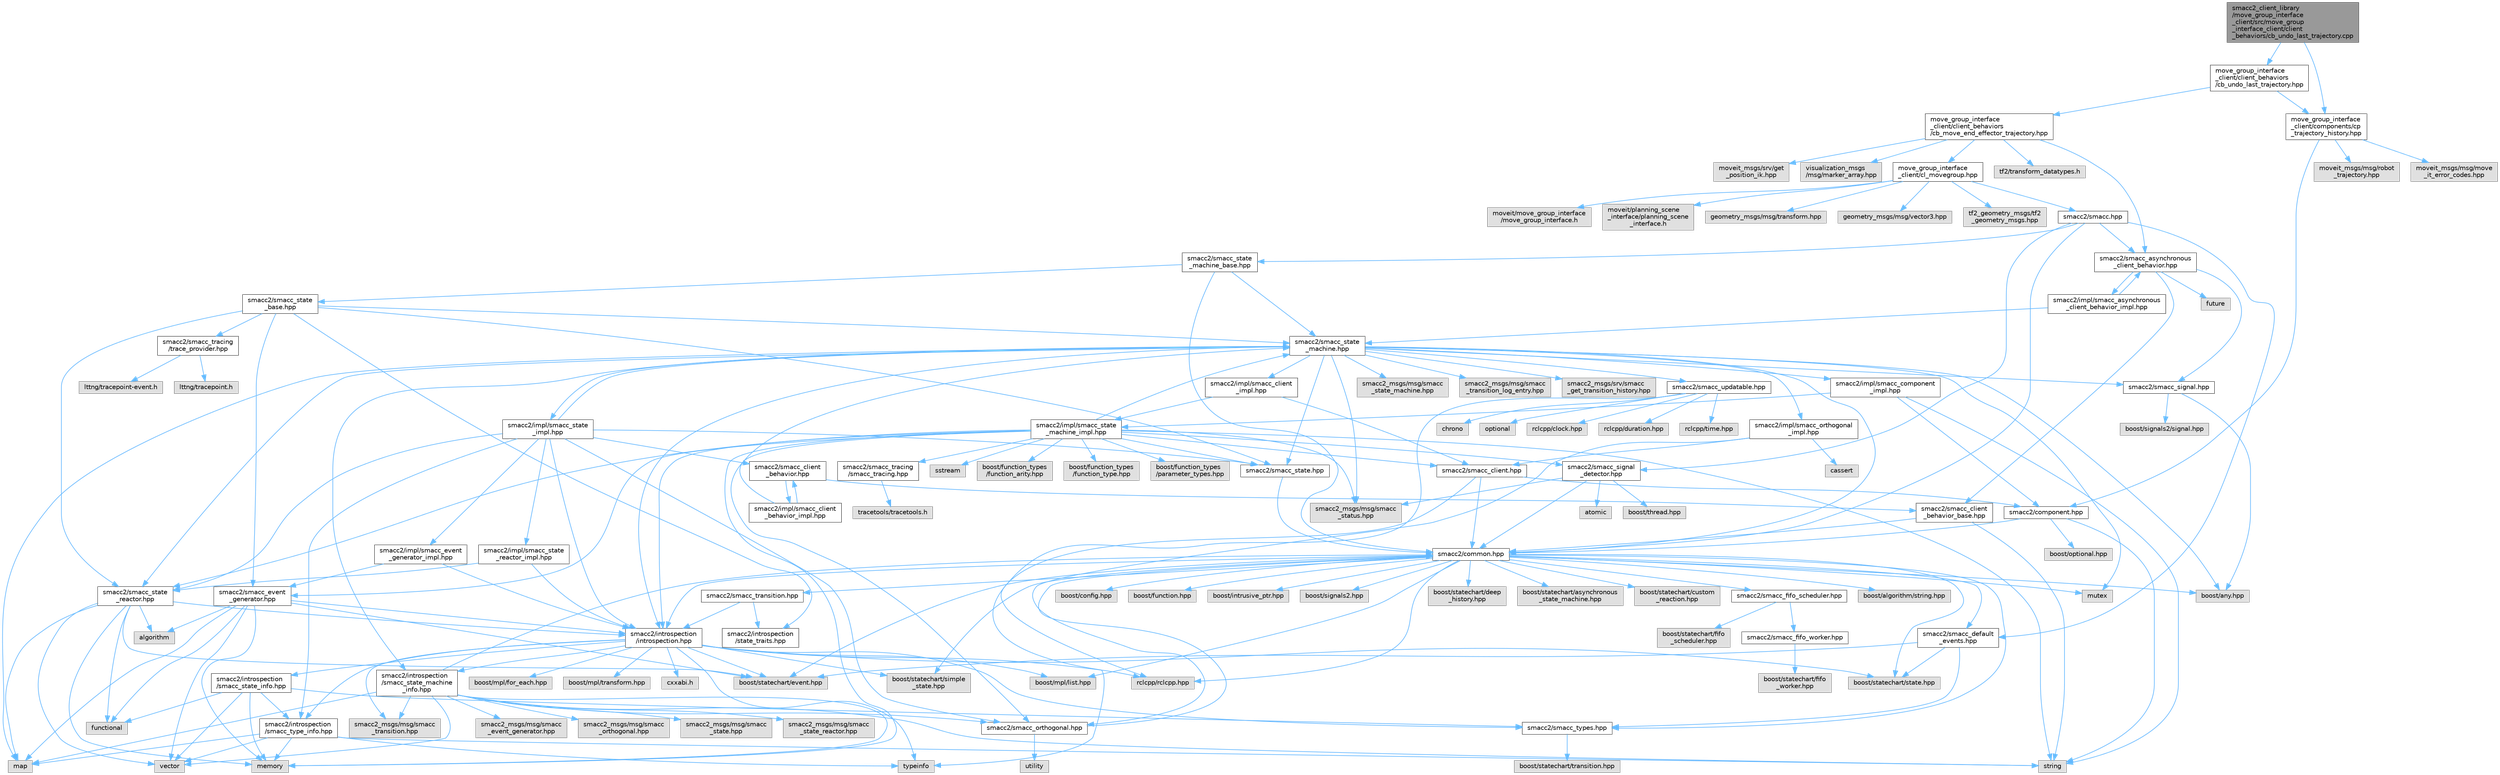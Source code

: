 digraph "smacc2_client_library/move_group_interface_client/src/move_group_interface_client/client_behaviors/cb_undo_last_trajectory.cpp"
{
 // LATEX_PDF_SIZE
  bgcolor="transparent";
  edge [fontname=Helvetica,fontsize=10,labelfontname=Helvetica,labelfontsize=10];
  node [fontname=Helvetica,fontsize=10,shape=box,height=0.2,width=0.4];
  Node1 [label="smacc2_client_library\l/move_group_interface\l_client/src/move_group\l_interface_client/client\l_behaviors/cb_undo_last_trajectory.cpp",height=0.2,width=0.4,color="gray40", fillcolor="grey60", style="filled", fontcolor="black",tooltip=" "];
  Node1 -> Node2 [color="steelblue1",style="solid"];
  Node2 [label="move_group_interface\l_client/client_behaviors\l/cb_undo_last_trajectory.hpp",height=0.2,width=0.4,color="grey40", fillcolor="white", style="filled",URL="$cb__undo__last__trajectory_8hpp.html",tooltip=" "];
  Node2 -> Node3 [color="steelblue1",style="solid"];
  Node3 [label="move_group_interface\l_client/client_behaviors\l/cb_move_end_effector_trajectory.hpp",height=0.2,width=0.4,color="grey40", fillcolor="white", style="filled",URL="$cb__move__end__effector__trajectory_8hpp.html",tooltip=" "];
  Node3 -> Node4 [color="steelblue1",style="solid"];
  Node4 [label="tf2/transform_datatypes.h",height=0.2,width=0.4,color="grey60", fillcolor="#E0E0E0", style="filled",tooltip=" "];
  Node3 -> Node5 [color="steelblue1",style="solid"];
  Node5 [label="move_group_interface\l_client/cl_movegroup.hpp",height=0.2,width=0.4,color="grey40", fillcolor="white", style="filled",URL="$cl__movegroup_8hpp.html",tooltip=" "];
  Node5 -> Node6 [color="steelblue1",style="solid"];
  Node6 [label="smacc2/smacc.hpp",height=0.2,width=0.4,color="grey40", fillcolor="white", style="filled",URL="$smacc_8hpp.html",tooltip=" "];
  Node6 -> Node7 [color="steelblue1",style="solid"];
  Node7 [label="smacc2/common.hpp",height=0.2,width=0.4,color="grey40", fillcolor="white", style="filled",URL="$include_2smacc2_2common_8hpp.html",tooltip=" "];
  Node7 -> Node8 [color="steelblue1",style="solid"];
  Node8 [label="boost/statechart/asynchronous\l_state_machine.hpp",height=0.2,width=0.4,color="grey60", fillcolor="#E0E0E0", style="filled",tooltip=" "];
  Node7 -> Node9 [color="steelblue1",style="solid"];
  Node9 [label="boost/statechart/custom\l_reaction.hpp",height=0.2,width=0.4,color="grey60", fillcolor="#E0E0E0", style="filled",tooltip=" "];
  Node7 -> Node10 [color="steelblue1",style="solid"];
  Node10 [label="boost/statechart/deep\l_history.hpp",height=0.2,width=0.4,color="grey60", fillcolor="#E0E0E0", style="filled",tooltip=" "];
  Node7 -> Node11 [color="steelblue1",style="solid"];
  Node11 [label="boost/statechart/event.hpp",height=0.2,width=0.4,color="grey60", fillcolor="#E0E0E0", style="filled",tooltip=" "];
  Node7 -> Node12 [color="steelblue1",style="solid"];
  Node12 [label="boost/statechart/simple\l_state.hpp",height=0.2,width=0.4,color="grey60", fillcolor="#E0E0E0", style="filled",tooltip=" "];
  Node7 -> Node13 [color="steelblue1",style="solid"];
  Node13 [label="boost/statechart/state.hpp",height=0.2,width=0.4,color="grey60", fillcolor="#E0E0E0", style="filled",tooltip=" "];
  Node7 -> Node14 [color="steelblue1",style="solid"];
  Node14 [label="boost/algorithm/string.hpp",height=0.2,width=0.4,color="grey60", fillcolor="#E0E0E0", style="filled",tooltip=" "];
  Node7 -> Node15 [color="steelblue1",style="solid"];
  Node15 [label="boost/any.hpp",height=0.2,width=0.4,color="grey60", fillcolor="#E0E0E0", style="filled",tooltip=" "];
  Node7 -> Node16 [color="steelblue1",style="solid"];
  Node16 [label="boost/config.hpp",height=0.2,width=0.4,color="grey60", fillcolor="#E0E0E0", style="filled",tooltip=" "];
  Node7 -> Node17 [color="steelblue1",style="solid"];
  Node17 [label="boost/function.hpp",height=0.2,width=0.4,color="grey60", fillcolor="#E0E0E0", style="filled",tooltip=" "];
  Node7 -> Node18 [color="steelblue1",style="solid"];
  Node18 [label="boost/intrusive_ptr.hpp",height=0.2,width=0.4,color="grey60", fillcolor="#E0E0E0", style="filled",tooltip=" "];
  Node7 -> Node19 [color="steelblue1",style="solid"];
  Node19 [label="boost/mpl/list.hpp",height=0.2,width=0.4,color="grey60", fillcolor="#E0E0E0", style="filled",tooltip=" "];
  Node7 -> Node20 [color="steelblue1",style="solid"];
  Node20 [label="boost/signals2.hpp",height=0.2,width=0.4,color="grey60", fillcolor="#E0E0E0", style="filled",tooltip=" "];
  Node7 -> Node21 [color="steelblue1",style="solid"];
  Node21 [label="mutex",height=0.2,width=0.4,color="grey60", fillcolor="#E0E0E0", style="filled",tooltip=" "];
  Node7 -> Node22 [color="steelblue1",style="solid"];
  Node22 [label="rclcpp/rclcpp.hpp",height=0.2,width=0.4,color="grey60", fillcolor="#E0E0E0", style="filled",tooltip=" "];
  Node7 -> Node23 [color="steelblue1",style="solid"];
  Node23 [label="smacc2/introspection\l/introspection.hpp",height=0.2,width=0.4,color="grey40", fillcolor="white", style="filled",URL="$introspection_8hpp.html",tooltip=" "];
  Node23 -> Node11 [color="steelblue1",style="solid"];
  Node23 -> Node12 [color="steelblue1",style="solid"];
  Node23 -> Node13 [color="steelblue1",style="solid"];
  Node23 -> Node24 [color="steelblue1",style="solid"];
  Node24 [label="boost/mpl/for_each.hpp",height=0.2,width=0.4,color="grey60", fillcolor="#E0E0E0", style="filled",tooltip=" "];
  Node23 -> Node19 [color="steelblue1",style="solid"];
  Node23 -> Node25 [color="steelblue1",style="solid"];
  Node25 [label="boost/mpl/transform.hpp",height=0.2,width=0.4,color="grey60", fillcolor="#E0E0E0", style="filled",tooltip=" "];
  Node23 -> Node22 [color="steelblue1",style="solid"];
  Node23 -> Node26 [color="steelblue1",style="solid"];
  Node26 [label="typeinfo",height=0.2,width=0.4,color="grey60", fillcolor="#E0E0E0", style="filled",tooltip=" "];
  Node23 -> Node27 [color="steelblue1",style="solid"];
  Node27 [label="smacc2/introspection\l/smacc_state_info.hpp",height=0.2,width=0.4,color="grey40", fillcolor="white", style="filled",URL="$smacc__state__info_8hpp.html",tooltip=" "];
  Node27 -> Node28 [color="steelblue1",style="solid"];
  Node28 [label="functional",height=0.2,width=0.4,color="grey60", fillcolor="#E0E0E0", style="filled",tooltip=" "];
  Node27 -> Node29 [color="steelblue1",style="solid"];
  Node29 [label="memory",height=0.2,width=0.4,color="grey60", fillcolor="#E0E0E0", style="filled",tooltip=" "];
  Node27 -> Node30 [color="steelblue1",style="solid"];
  Node30 [label="smacc2/introspection\l/smacc_type_info.hpp",height=0.2,width=0.4,color="grey40", fillcolor="white", style="filled",URL="$smacc__type__info_8hpp.html",tooltip=" "];
  Node30 -> Node31 [color="steelblue1",style="solid"];
  Node31 [label="map",height=0.2,width=0.4,color="grey60", fillcolor="#E0E0E0", style="filled",tooltip=" "];
  Node30 -> Node29 [color="steelblue1",style="solid"];
  Node30 -> Node32 [color="steelblue1",style="solid"];
  Node32 [label="string",height=0.2,width=0.4,color="grey60", fillcolor="#E0E0E0", style="filled",tooltip=" "];
  Node30 -> Node26 [color="steelblue1",style="solid"];
  Node30 -> Node33 [color="steelblue1",style="solid"];
  Node33 [label="vector",height=0.2,width=0.4,color="grey60", fillcolor="#E0E0E0", style="filled",tooltip=" "];
  Node27 -> Node34 [color="steelblue1",style="solid"];
  Node34 [label="smacc2/smacc_types.hpp",height=0.2,width=0.4,color="grey40", fillcolor="white", style="filled",URL="$smacc__types_8hpp.html",tooltip=" "];
  Node34 -> Node35 [color="steelblue1",style="solid"];
  Node35 [label="boost/statechart/transition.hpp",height=0.2,width=0.4,color="grey60", fillcolor="#E0E0E0", style="filled",tooltip=" "];
  Node27 -> Node33 [color="steelblue1",style="solid"];
  Node23 -> Node30 [color="steelblue1",style="solid"];
  Node23 -> Node34 [color="steelblue1",style="solid"];
  Node23 -> Node36 [color="steelblue1",style="solid"];
  Node36 [label="cxxabi.h",height=0.2,width=0.4,color="grey60", fillcolor="#E0E0E0", style="filled",tooltip=" "];
  Node23 -> Node37 [color="steelblue1",style="solid"];
  Node37 [label="smacc2_msgs/msg/smacc\l_transition.hpp",height=0.2,width=0.4,color="grey60", fillcolor="#E0E0E0", style="filled",tooltip=" "];
  Node23 -> Node38 [color="steelblue1",style="solid"];
  Node38 [label="smacc2/introspection\l/smacc_state_machine\l_info.hpp",height=0.2,width=0.4,color="grey40", fillcolor="white", style="filled",URL="$smacc__state__machine__info_8hpp.html",tooltip=" "];
  Node38 -> Node31 [color="steelblue1",style="solid"];
  Node38 -> Node29 [color="steelblue1",style="solid"];
  Node38 -> Node32 [color="steelblue1",style="solid"];
  Node38 -> Node33 [color="steelblue1",style="solid"];
  Node38 -> Node7 [color="steelblue1",style="solid"];
  Node38 -> Node39 [color="steelblue1",style="solid"];
  Node39 [label="smacc2/smacc_orthogonal.hpp",height=0.2,width=0.4,color="grey40", fillcolor="white", style="filled",URL="$smacc__orthogonal_8hpp.html",tooltip=" "];
  Node39 -> Node7 [color="steelblue1",style="solid"];
  Node39 -> Node40 [color="steelblue1",style="solid"];
  Node40 [label="utility",height=0.2,width=0.4,color="grey60", fillcolor="#E0E0E0", style="filled",tooltip=" "];
  Node38 -> Node41 [color="steelblue1",style="solid"];
  Node41 [label="smacc2_msgs/msg/smacc\l_event_generator.hpp",height=0.2,width=0.4,color="grey60", fillcolor="#E0E0E0", style="filled",tooltip=" "];
  Node38 -> Node42 [color="steelblue1",style="solid"];
  Node42 [label="smacc2_msgs/msg/smacc\l_orthogonal.hpp",height=0.2,width=0.4,color="grey60", fillcolor="#E0E0E0", style="filled",tooltip=" "];
  Node38 -> Node43 [color="steelblue1",style="solid"];
  Node43 [label="smacc2_msgs/msg/smacc\l_state.hpp",height=0.2,width=0.4,color="grey60", fillcolor="#E0E0E0", style="filled",tooltip=" "];
  Node38 -> Node44 [color="steelblue1",style="solid"];
  Node44 [label="smacc2_msgs/msg/smacc\l_state_reactor.hpp",height=0.2,width=0.4,color="grey60", fillcolor="#E0E0E0", style="filled",tooltip=" "];
  Node38 -> Node37 [color="steelblue1",style="solid"];
  Node7 -> Node45 [color="steelblue1",style="solid"];
  Node45 [label="smacc2/smacc_fifo_scheduler.hpp",height=0.2,width=0.4,color="grey40", fillcolor="white", style="filled",URL="$smacc__fifo__scheduler_8hpp.html",tooltip=" "];
  Node45 -> Node46 [color="steelblue1",style="solid"];
  Node46 [label="boost/statechart/fifo\l_scheduler.hpp",height=0.2,width=0.4,color="grey60", fillcolor="#E0E0E0", style="filled",tooltip=" "];
  Node45 -> Node47 [color="steelblue1",style="solid"];
  Node47 [label="smacc2/smacc_fifo_worker.hpp",height=0.2,width=0.4,color="grey40", fillcolor="white", style="filled",URL="$smacc__fifo__worker_8hpp.html",tooltip=" "];
  Node47 -> Node48 [color="steelblue1",style="solid"];
  Node48 [label="boost/statechart/fifo\l_worker.hpp",height=0.2,width=0.4,color="grey60", fillcolor="#E0E0E0", style="filled",tooltip=" "];
  Node7 -> Node34 [color="steelblue1",style="solid"];
  Node7 -> Node49 [color="steelblue1",style="solid"];
  Node49 [label="smacc2/smacc_default\l_events.hpp",height=0.2,width=0.4,color="grey40", fillcolor="white", style="filled",URL="$smacc__default__events_8hpp.html",tooltip=" "];
  Node49 -> Node34 [color="steelblue1",style="solid"];
  Node49 -> Node11 [color="steelblue1",style="solid"];
  Node49 -> Node13 [color="steelblue1",style="solid"];
  Node7 -> Node50 [color="steelblue1",style="solid"];
  Node50 [label="smacc2/smacc_transition.hpp",height=0.2,width=0.4,color="grey40", fillcolor="white", style="filled",URL="$smacc__transition_8hpp.html",tooltip=" "];
  Node50 -> Node23 [color="steelblue1",style="solid"];
  Node50 -> Node51 [color="steelblue1",style="solid"];
  Node51 [label="smacc2/introspection\l/state_traits.hpp",height=0.2,width=0.4,color="grey40", fillcolor="white", style="filled",URL="$state__traits_8hpp.html",tooltip=" "];
  Node6 -> Node52 [color="steelblue1",style="solid"];
  Node52 [label="smacc2/smacc_asynchronous\l_client_behavior.hpp",height=0.2,width=0.4,color="grey40", fillcolor="white", style="filled",URL="$smacc__asynchronous__client__behavior_8hpp.html",tooltip=" "];
  Node52 -> Node53 [color="steelblue1",style="solid"];
  Node53 [label="future",height=0.2,width=0.4,color="grey60", fillcolor="#E0E0E0", style="filled",tooltip=" "];
  Node52 -> Node54 [color="steelblue1",style="solid"];
  Node54 [label="smacc2/smacc_client\l_behavior_base.hpp",height=0.2,width=0.4,color="grey40", fillcolor="white", style="filled",URL="$smacc__client__behavior__base_8hpp.html",tooltip=" "];
  Node54 -> Node32 [color="steelblue1",style="solid"];
  Node54 -> Node7 [color="steelblue1",style="solid"];
  Node52 -> Node55 [color="steelblue1",style="solid"];
  Node55 [label="smacc2/smacc_signal.hpp",height=0.2,width=0.4,color="grey40", fillcolor="white", style="filled",URL="$smacc__signal_8hpp.html",tooltip=" "];
  Node55 -> Node15 [color="steelblue1",style="solid"];
  Node55 -> Node56 [color="steelblue1",style="solid"];
  Node56 [label="boost/signals2/signal.hpp",height=0.2,width=0.4,color="grey60", fillcolor="#E0E0E0", style="filled",tooltip=" "];
  Node52 -> Node57 [color="steelblue1",style="solid"];
  Node57 [label="smacc2/impl/smacc_asynchronous\l_client_behavior_impl.hpp",height=0.2,width=0.4,color="grey40", fillcolor="white", style="filled",URL="$smacc__asynchronous__client__behavior__impl_8hpp.html",tooltip=" "];
  Node57 -> Node52 [color="steelblue1",style="solid"];
  Node57 -> Node58 [color="steelblue1",style="solid"];
  Node58 [label="smacc2/smacc_state\l_machine.hpp",height=0.2,width=0.4,color="grey40", fillcolor="white", style="filled",URL="$smacc__state__machine_8hpp.html",tooltip=" "];
  Node58 -> Node15 [color="steelblue1",style="solid"];
  Node58 -> Node31 [color="steelblue1",style="solid"];
  Node58 -> Node21 [color="steelblue1",style="solid"];
  Node58 -> Node7 [color="steelblue1",style="solid"];
  Node58 -> Node23 [color="steelblue1",style="solid"];
  Node58 -> Node38 [color="steelblue1",style="solid"];
  Node58 -> Node55 [color="steelblue1",style="solid"];
  Node58 -> Node59 [color="steelblue1",style="solid"];
  Node59 [label="smacc2/smacc_updatable.hpp",height=0.2,width=0.4,color="grey40", fillcolor="white", style="filled",URL="$smacc__updatable_8hpp.html",tooltip=" "];
  Node59 -> Node60 [color="steelblue1",style="solid"];
  Node60 [label="chrono",height=0.2,width=0.4,color="grey60", fillcolor="#E0E0E0", style="filled",tooltip=" "];
  Node59 -> Node61 [color="steelblue1",style="solid"];
  Node61 [label="optional",height=0.2,width=0.4,color="grey60", fillcolor="#E0E0E0", style="filled",tooltip=" "];
  Node59 -> Node62 [color="steelblue1",style="solid"];
  Node62 [label="rclcpp/clock.hpp",height=0.2,width=0.4,color="grey60", fillcolor="#E0E0E0", style="filled",tooltip=" "];
  Node59 -> Node63 [color="steelblue1",style="solid"];
  Node63 [label="rclcpp/duration.hpp",height=0.2,width=0.4,color="grey60", fillcolor="#E0E0E0", style="filled",tooltip=" "];
  Node59 -> Node22 [color="steelblue1",style="solid"];
  Node59 -> Node64 [color="steelblue1",style="solid"];
  Node64 [label="rclcpp/time.hpp",height=0.2,width=0.4,color="grey60", fillcolor="#E0E0E0", style="filled",tooltip=" "];
  Node58 -> Node65 [color="steelblue1",style="solid"];
  Node65 [label="smacc2_msgs/msg/smacc\l_state_machine.hpp",height=0.2,width=0.4,color="grey60", fillcolor="#E0E0E0", style="filled",tooltip=" "];
  Node58 -> Node66 [color="steelblue1",style="solid"];
  Node66 [label="smacc2_msgs/msg/smacc\l_status.hpp",height=0.2,width=0.4,color="grey60", fillcolor="#E0E0E0", style="filled",tooltip=" "];
  Node58 -> Node67 [color="steelblue1",style="solid"];
  Node67 [label="smacc2_msgs/msg/smacc\l_transition_log_entry.hpp",height=0.2,width=0.4,color="grey60", fillcolor="#E0E0E0", style="filled",tooltip=" "];
  Node58 -> Node68 [color="steelblue1",style="solid"];
  Node68 [label="smacc2_msgs/srv/smacc\l_get_transition_history.hpp",height=0.2,width=0.4,color="grey60", fillcolor="#E0E0E0", style="filled",tooltip=" "];
  Node58 -> Node69 [color="steelblue1",style="solid"];
  Node69 [label="smacc2/smacc_state.hpp",height=0.2,width=0.4,color="grey40", fillcolor="white", style="filled",URL="$smacc__state_8hpp.html",tooltip=" "];
  Node69 -> Node7 [color="steelblue1",style="solid"];
  Node58 -> Node70 [color="steelblue1",style="solid"];
  Node70 [label="smacc2/smacc_state\l_reactor.hpp",height=0.2,width=0.4,color="grey40", fillcolor="white", style="filled",URL="$smacc__state__reactor_8hpp.html",tooltip=" "];
  Node70 -> Node71 [color="steelblue1",style="solid"];
  Node71 [label="algorithm",height=0.2,width=0.4,color="grey60", fillcolor="#E0E0E0", style="filled",tooltip=" "];
  Node70 -> Node11 [color="steelblue1",style="solid"];
  Node70 -> Node28 [color="steelblue1",style="solid"];
  Node70 -> Node31 [color="steelblue1",style="solid"];
  Node70 -> Node29 [color="steelblue1",style="solid"];
  Node70 -> Node23 [color="steelblue1",style="solid"];
  Node70 -> Node33 [color="steelblue1",style="solid"];
  Node58 -> Node72 [color="steelblue1",style="solid"];
  Node72 [label="smacc2/impl/smacc_client\l_impl.hpp",height=0.2,width=0.4,color="grey40", fillcolor="white", style="filled",URL="$smacc__client__impl_8hpp.html",tooltip=" "];
  Node72 -> Node73 [color="steelblue1",style="solid"];
  Node73 [label="smacc2/impl/smacc_state\l_machine_impl.hpp",height=0.2,width=0.4,color="grey40", fillcolor="white", style="filled",URL="$smacc__state__machine__impl_8hpp.html",tooltip=" "];
  Node73 -> Node29 [color="steelblue1",style="solid"];
  Node73 -> Node74 [color="steelblue1",style="solid"];
  Node74 [label="sstream",height=0.2,width=0.4,color="grey60", fillcolor="#E0E0E0", style="filled",tooltip=" "];
  Node73 -> Node32 [color="steelblue1",style="solid"];
  Node73 -> Node23 [color="steelblue1",style="solid"];
  Node73 -> Node75 [color="steelblue1",style="solid"];
  Node75 [label="smacc2/smacc_client.hpp",height=0.2,width=0.4,color="grey40", fillcolor="white", style="filled",URL="$smacc__client_8hpp.html",tooltip=" "];
  Node75 -> Node7 [color="steelblue1",style="solid"];
  Node75 -> Node76 [color="steelblue1",style="solid"];
  Node76 [label="smacc2/component.hpp",height=0.2,width=0.4,color="grey40", fillcolor="white", style="filled",URL="$component_8hpp.html",tooltip=" "];
  Node76 -> Node32 [color="steelblue1",style="solid"];
  Node76 -> Node77 [color="steelblue1",style="solid"];
  Node77 [label="boost/optional.hpp",height=0.2,width=0.4,color="grey60", fillcolor="#E0E0E0", style="filled",tooltip=" "];
  Node76 -> Node7 [color="steelblue1",style="solid"];
  Node75 -> Node26 [color="steelblue1",style="solid"];
  Node73 -> Node78 [color="steelblue1",style="solid"];
  Node78 [label="smacc2/smacc_event\l_generator.hpp",height=0.2,width=0.4,color="grey40", fillcolor="white", style="filled",URL="$smacc__event__generator_8hpp.html",tooltip=" "];
  Node78 -> Node71 [color="steelblue1",style="solid"];
  Node78 -> Node11 [color="steelblue1",style="solid"];
  Node78 -> Node28 [color="steelblue1",style="solid"];
  Node78 -> Node31 [color="steelblue1",style="solid"];
  Node78 -> Node29 [color="steelblue1",style="solid"];
  Node78 -> Node23 [color="steelblue1",style="solid"];
  Node78 -> Node33 [color="steelblue1",style="solid"];
  Node73 -> Node39 [color="steelblue1",style="solid"];
  Node73 -> Node79 [color="steelblue1",style="solid"];
  Node79 [label="smacc2/smacc_signal\l_detector.hpp",height=0.2,width=0.4,color="grey40", fillcolor="white", style="filled",URL="$smacc__signal__detector_8hpp.html",tooltip=" "];
  Node79 -> Node80 [color="steelblue1",style="solid"];
  Node80 [label="atomic",height=0.2,width=0.4,color="grey60", fillcolor="#E0E0E0", style="filled",tooltip=" "];
  Node79 -> Node81 [color="steelblue1",style="solid"];
  Node81 [label="boost/thread.hpp",height=0.2,width=0.4,color="grey60", fillcolor="#E0E0E0", style="filled",tooltip=" "];
  Node79 -> Node7 [color="steelblue1",style="solid"];
  Node79 -> Node66 [color="steelblue1",style="solid"];
  Node73 -> Node69 [color="steelblue1",style="solid"];
  Node73 -> Node58 [color="steelblue1",style="solid"];
  Node73 -> Node70 [color="steelblue1",style="solid"];
  Node73 -> Node82 [color="steelblue1",style="solid"];
  Node82 [label="boost/function_types\l/function_arity.hpp",height=0.2,width=0.4,color="grey60", fillcolor="#E0E0E0", style="filled",tooltip=" "];
  Node73 -> Node83 [color="steelblue1",style="solid"];
  Node83 [label="boost/function_types\l/function_type.hpp",height=0.2,width=0.4,color="grey60", fillcolor="#E0E0E0", style="filled",tooltip=" "];
  Node73 -> Node84 [color="steelblue1",style="solid"];
  Node84 [label="boost/function_types\l/parameter_types.hpp",height=0.2,width=0.4,color="grey60", fillcolor="#E0E0E0", style="filled",tooltip=" "];
  Node73 -> Node85 [color="steelblue1",style="solid"];
  Node85 [label="smacc2/smacc_tracing\l/smacc_tracing.hpp",height=0.2,width=0.4,color="grey40", fillcolor="white", style="filled",URL="$smacc__tracing_8hpp.html",tooltip=" "];
  Node85 -> Node86 [color="steelblue1",style="solid"];
  Node86 [label="tracetools/tracetools.h",height=0.2,width=0.4,color="grey60", fillcolor="#E0E0E0", style="filled",tooltip=" "];
  Node73 -> Node66 [color="steelblue1",style="solid"];
  Node72 -> Node75 [color="steelblue1",style="solid"];
  Node58 -> Node87 [color="steelblue1",style="solid"];
  Node87 [label="smacc2/impl/smacc_component\l_impl.hpp",height=0.2,width=0.4,color="grey40", fillcolor="white", style="filled",URL="$smacc__component__impl_8hpp.html",tooltip=" "];
  Node87 -> Node32 [color="steelblue1",style="solid"];
  Node87 -> Node76 [color="steelblue1",style="solid"];
  Node87 -> Node73 [color="steelblue1",style="solid"];
  Node58 -> Node88 [color="steelblue1",style="solid"];
  Node88 [label="smacc2/impl/smacc_orthogonal\l_impl.hpp",height=0.2,width=0.4,color="grey40", fillcolor="white", style="filled",URL="$smacc__orthogonal__impl_8hpp.html",tooltip=" "];
  Node88 -> Node89 [color="steelblue1",style="solid"];
  Node89 [label="cassert",height=0.2,width=0.4,color="grey60", fillcolor="#E0E0E0", style="filled",tooltip=" "];
  Node88 -> Node75 [color="steelblue1",style="solid"];
  Node88 -> Node39 [color="steelblue1",style="solid"];
  Node58 -> Node90 [color="steelblue1",style="solid"];
  Node90 [label="smacc2/impl/smacc_state\l_impl.hpp",height=0.2,width=0.4,color="grey40", fillcolor="white", style="filled",URL="$smacc__state__impl_8hpp.html",tooltip=" "];
  Node90 -> Node23 [color="steelblue1",style="solid"];
  Node90 -> Node91 [color="steelblue1",style="solid"];
  Node91 [label="smacc2/smacc_client\l_behavior.hpp",height=0.2,width=0.4,color="grey40", fillcolor="white", style="filled",URL="$smacc__client__behavior_8hpp.html",tooltip=" "];
  Node91 -> Node54 [color="steelblue1",style="solid"];
  Node91 -> Node92 [color="steelblue1",style="solid"];
  Node92 [label="smacc2/impl/smacc_client\l_behavior_impl.hpp",height=0.2,width=0.4,color="grey40", fillcolor="white", style="filled",URL="$smacc__client__behavior__impl_8hpp.html",tooltip=" "];
  Node92 -> Node91 [color="steelblue1",style="solid"];
  Node92 -> Node58 [color="steelblue1",style="solid"];
  Node90 -> Node39 [color="steelblue1",style="solid"];
  Node90 -> Node69 [color="steelblue1",style="solid"];
  Node90 -> Node70 [color="steelblue1",style="solid"];
  Node90 -> Node30 [color="steelblue1",style="solid"];
  Node90 -> Node58 [color="steelblue1",style="solid"];
  Node90 -> Node93 [color="steelblue1",style="solid"];
  Node93 [label="smacc2/impl/smacc_event\l_generator_impl.hpp",height=0.2,width=0.4,color="grey40", fillcolor="white", style="filled",URL="$smacc__event__generator__impl_8hpp.html",tooltip=" "];
  Node93 -> Node23 [color="steelblue1",style="solid"];
  Node93 -> Node78 [color="steelblue1",style="solid"];
  Node90 -> Node94 [color="steelblue1",style="solid"];
  Node94 [label="smacc2/impl/smacc_state\l_reactor_impl.hpp",height=0.2,width=0.4,color="grey40", fillcolor="white", style="filled",URL="$smacc__state__reactor__impl_8hpp.html",tooltip=" "];
  Node94 -> Node23 [color="steelblue1",style="solid"];
  Node94 -> Node70 [color="steelblue1",style="solid"];
  Node6 -> Node49 [color="steelblue1",style="solid"];
  Node6 -> Node79 [color="steelblue1",style="solid"];
  Node6 -> Node95 [color="steelblue1",style="solid"];
  Node95 [label="smacc2/smacc_state\l_machine_base.hpp",height=0.2,width=0.4,color="grey40", fillcolor="white", style="filled",URL="$smacc__state__machine__base_8hpp.html",tooltip=" "];
  Node95 -> Node7 [color="steelblue1",style="solid"];
  Node95 -> Node96 [color="steelblue1",style="solid"];
  Node96 [label="smacc2/smacc_state\l_base.hpp",height=0.2,width=0.4,color="grey40", fillcolor="white", style="filled",URL="$smacc__state__base_8hpp.html",tooltip=" "];
  Node96 -> Node51 [color="steelblue1",style="solid"];
  Node96 -> Node78 [color="steelblue1",style="solid"];
  Node96 -> Node69 [color="steelblue1",style="solid"];
  Node96 -> Node58 [color="steelblue1",style="solid"];
  Node96 -> Node70 [color="steelblue1",style="solid"];
  Node96 -> Node97 [color="steelblue1",style="solid"];
  Node97 [label="smacc2/smacc_tracing\l/trace_provider.hpp",height=0.2,width=0.4,color="grey40", fillcolor="white", style="filled",URL="$trace__provider_8hpp.html",tooltip=" "];
  Node97 -> Node98 [color="steelblue1",style="solid"];
  Node98 [label="lttng/tracepoint.h",height=0.2,width=0.4,color="grey60", fillcolor="#E0E0E0", style="filled",tooltip=" "];
  Node97 -> Node99 [color="steelblue1",style="solid"];
  Node99 [label="lttng/tracepoint-event.h",height=0.2,width=0.4,color="grey60", fillcolor="#E0E0E0", style="filled",tooltip=" "];
  Node95 -> Node58 [color="steelblue1",style="solid"];
  Node5 -> Node100 [color="steelblue1",style="solid"];
  Node100 [label="moveit/move_group_interface\l/move_group_interface.h",height=0.2,width=0.4,color="grey60", fillcolor="#E0E0E0", style="filled",tooltip=" "];
  Node5 -> Node101 [color="steelblue1",style="solid"];
  Node101 [label="moveit/planning_scene\l_interface/planning_scene\l_interface.h",height=0.2,width=0.4,color="grey60", fillcolor="#E0E0E0", style="filled",tooltip=" "];
  Node5 -> Node102 [color="steelblue1",style="solid"];
  Node102 [label="geometry_msgs/msg/transform.hpp",height=0.2,width=0.4,color="grey60", fillcolor="#E0E0E0", style="filled",tooltip=" "];
  Node5 -> Node103 [color="steelblue1",style="solid"];
  Node103 [label="geometry_msgs/msg/vector3.hpp",height=0.2,width=0.4,color="grey60", fillcolor="#E0E0E0", style="filled",tooltip=" "];
  Node5 -> Node104 [color="steelblue1",style="solid"];
  Node104 [label="tf2_geometry_msgs/tf2\l_geometry_msgs.hpp",height=0.2,width=0.4,color="grey60", fillcolor="#E0E0E0", style="filled",tooltip=" "];
  Node3 -> Node105 [color="steelblue1",style="solid"];
  Node105 [label="moveit_msgs/srv/get\l_position_ik.hpp",height=0.2,width=0.4,color="grey60", fillcolor="#E0E0E0", style="filled",tooltip=" "];
  Node3 -> Node52 [color="steelblue1",style="solid"];
  Node3 -> Node106 [color="steelblue1",style="solid"];
  Node106 [label="visualization_msgs\l/msg/marker_array.hpp",height=0.2,width=0.4,color="grey60", fillcolor="#E0E0E0", style="filled",tooltip=" "];
  Node2 -> Node107 [color="steelblue1",style="solid"];
  Node107 [label="move_group_interface\l_client/components/cp\l_trajectory_history.hpp",height=0.2,width=0.4,color="grey40", fillcolor="white", style="filled",URL="$cp__trajectory__history_8hpp.html",tooltip=" "];
  Node107 -> Node76 [color="steelblue1",style="solid"];
  Node107 -> Node108 [color="steelblue1",style="solid"];
  Node108 [label="moveit_msgs/msg/move\l_it_error_codes.hpp",height=0.2,width=0.4,color="grey60", fillcolor="#E0E0E0", style="filled",tooltip=" "];
  Node107 -> Node109 [color="steelblue1",style="solid"];
  Node109 [label="moveit_msgs/msg/robot\l_trajectory.hpp",height=0.2,width=0.4,color="grey60", fillcolor="#E0E0E0", style="filled",tooltip=" "];
  Node1 -> Node107 [color="steelblue1",style="solid"];
}

